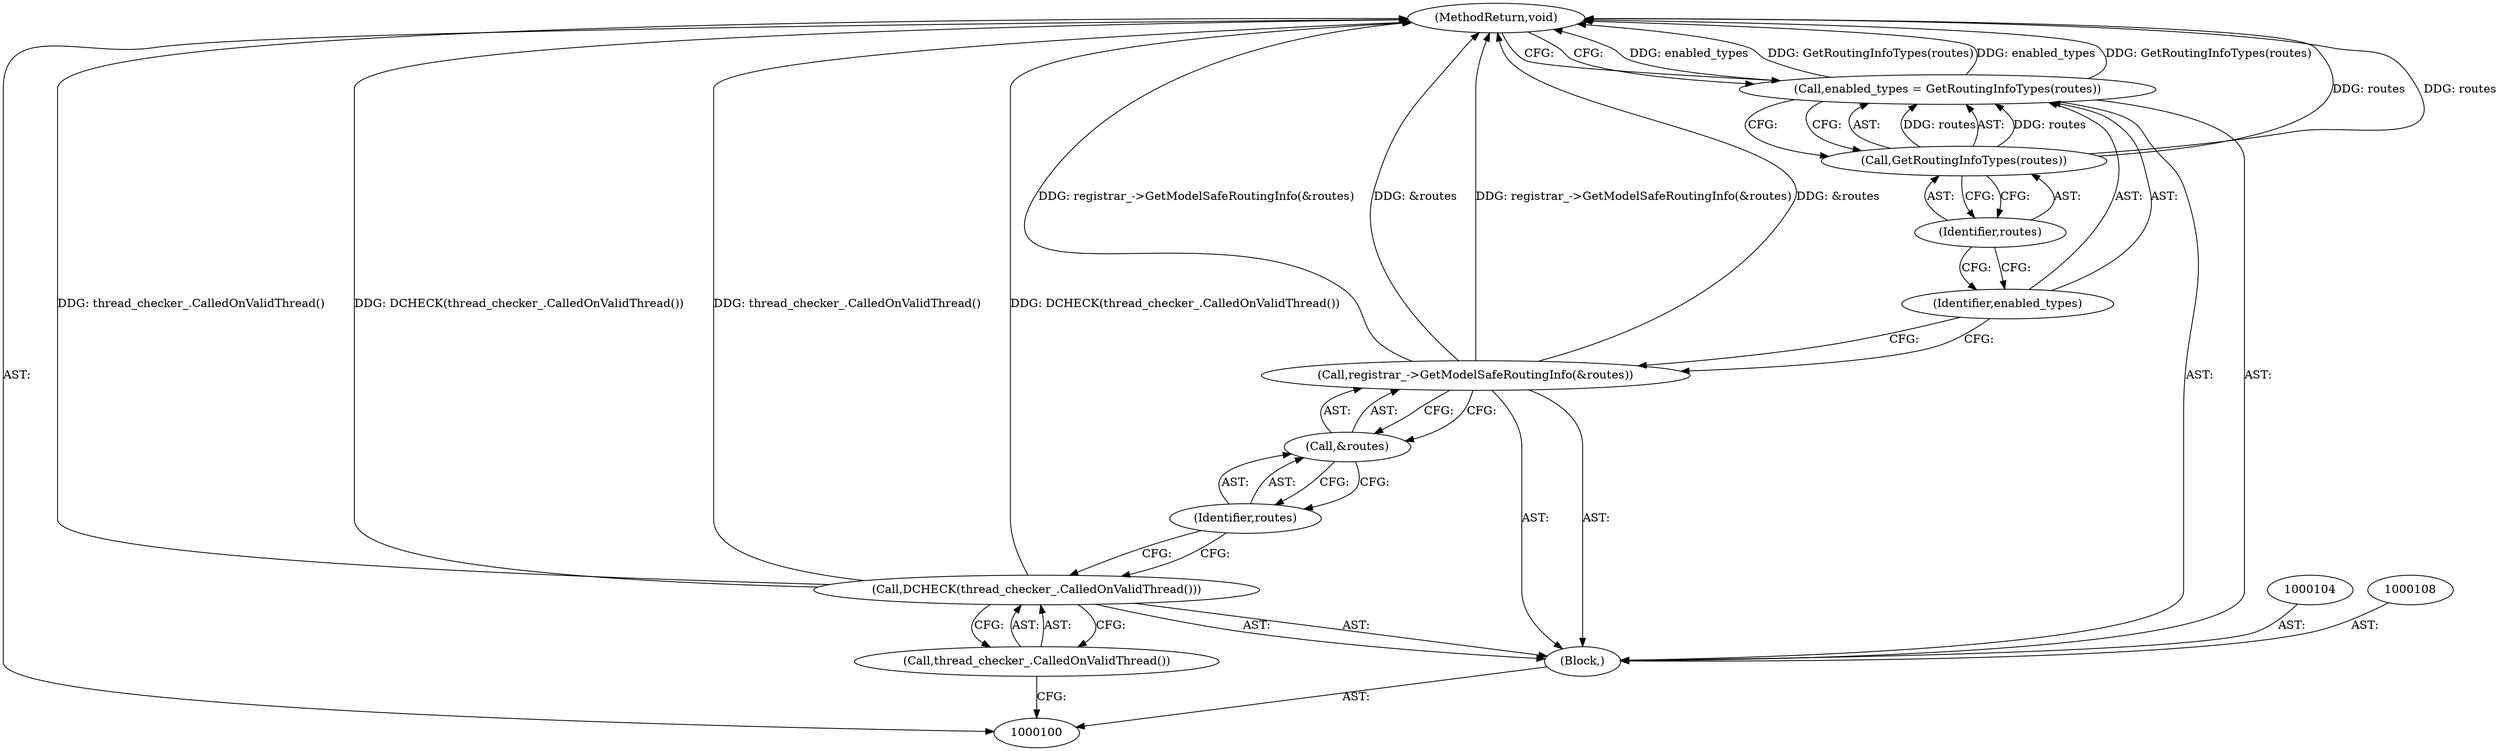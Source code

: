 digraph "0_Chrome_fcd3a7a671ecf2d5f46ea34787d27507a914d2f5_12" {
"1000113" [label="(MethodReturn,void)"];
"1000101" [label="(Block,)"];
"1000102" [label="(Call,DCHECK(thread_checker_.CalledOnValidThread()))"];
"1000103" [label="(Call,thread_checker_.CalledOnValidThread())"];
"1000105" [label="(Call,registrar_->GetModelSafeRoutingInfo(&routes))"];
"1000106" [label="(Call,&routes)"];
"1000107" [label="(Identifier,routes)"];
"1000109" [label="(Call,enabled_types = GetRoutingInfoTypes(routes))"];
"1000110" [label="(Identifier,enabled_types)"];
"1000111" [label="(Call,GetRoutingInfoTypes(routes))"];
"1000112" [label="(Identifier,routes)"];
"1000113" -> "1000100"  [label="AST: "];
"1000113" -> "1000109"  [label="CFG: "];
"1000105" -> "1000113"  [label="DDG: registrar_->GetModelSafeRoutingInfo(&routes)"];
"1000105" -> "1000113"  [label="DDG: &routes"];
"1000102" -> "1000113"  [label="DDG: thread_checker_.CalledOnValidThread()"];
"1000102" -> "1000113"  [label="DDG: DCHECK(thread_checker_.CalledOnValidThread())"];
"1000109" -> "1000113"  [label="DDG: enabled_types"];
"1000109" -> "1000113"  [label="DDG: GetRoutingInfoTypes(routes)"];
"1000111" -> "1000113"  [label="DDG: routes"];
"1000101" -> "1000100"  [label="AST: "];
"1000102" -> "1000101"  [label="AST: "];
"1000104" -> "1000101"  [label="AST: "];
"1000105" -> "1000101"  [label="AST: "];
"1000108" -> "1000101"  [label="AST: "];
"1000109" -> "1000101"  [label="AST: "];
"1000102" -> "1000101"  [label="AST: "];
"1000102" -> "1000103"  [label="CFG: "];
"1000103" -> "1000102"  [label="AST: "];
"1000107" -> "1000102"  [label="CFG: "];
"1000102" -> "1000113"  [label="DDG: thread_checker_.CalledOnValidThread()"];
"1000102" -> "1000113"  [label="DDG: DCHECK(thread_checker_.CalledOnValidThread())"];
"1000103" -> "1000102"  [label="AST: "];
"1000103" -> "1000100"  [label="CFG: "];
"1000102" -> "1000103"  [label="CFG: "];
"1000105" -> "1000101"  [label="AST: "];
"1000105" -> "1000106"  [label="CFG: "];
"1000106" -> "1000105"  [label="AST: "];
"1000110" -> "1000105"  [label="CFG: "];
"1000105" -> "1000113"  [label="DDG: registrar_->GetModelSafeRoutingInfo(&routes)"];
"1000105" -> "1000113"  [label="DDG: &routes"];
"1000106" -> "1000105"  [label="AST: "];
"1000106" -> "1000107"  [label="CFG: "];
"1000107" -> "1000106"  [label="AST: "];
"1000105" -> "1000106"  [label="CFG: "];
"1000107" -> "1000106"  [label="AST: "];
"1000107" -> "1000102"  [label="CFG: "];
"1000106" -> "1000107"  [label="CFG: "];
"1000109" -> "1000101"  [label="AST: "];
"1000109" -> "1000111"  [label="CFG: "];
"1000110" -> "1000109"  [label="AST: "];
"1000111" -> "1000109"  [label="AST: "];
"1000113" -> "1000109"  [label="CFG: "];
"1000109" -> "1000113"  [label="DDG: enabled_types"];
"1000109" -> "1000113"  [label="DDG: GetRoutingInfoTypes(routes)"];
"1000111" -> "1000109"  [label="DDG: routes"];
"1000110" -> "1000109"  [label="AST: "];
"1000110" -> "1000105"  [label="CFG: "];
"1000112" -> "1000110"  [label="CFG: "];
"1000111" -> "1000109"  [label="AST: "];
"1000111" -> "1000112"  [label="CFG: "];
"1000112" -> "1000111"  [label="AST: "];
"1000109" -> "1000111"  [label="CFG: "];
"1000111" -> "1000113"  [label="DDG: routes"];
"1000111" -> "1000109"  [label="DDG: routes"];
"1000112" -> "1000111"  [label="AST: "];
"1000112" -> "1000110"  [label="CFG: "];
"1000111" -> "1000112"  [label="CFG: "];
}
